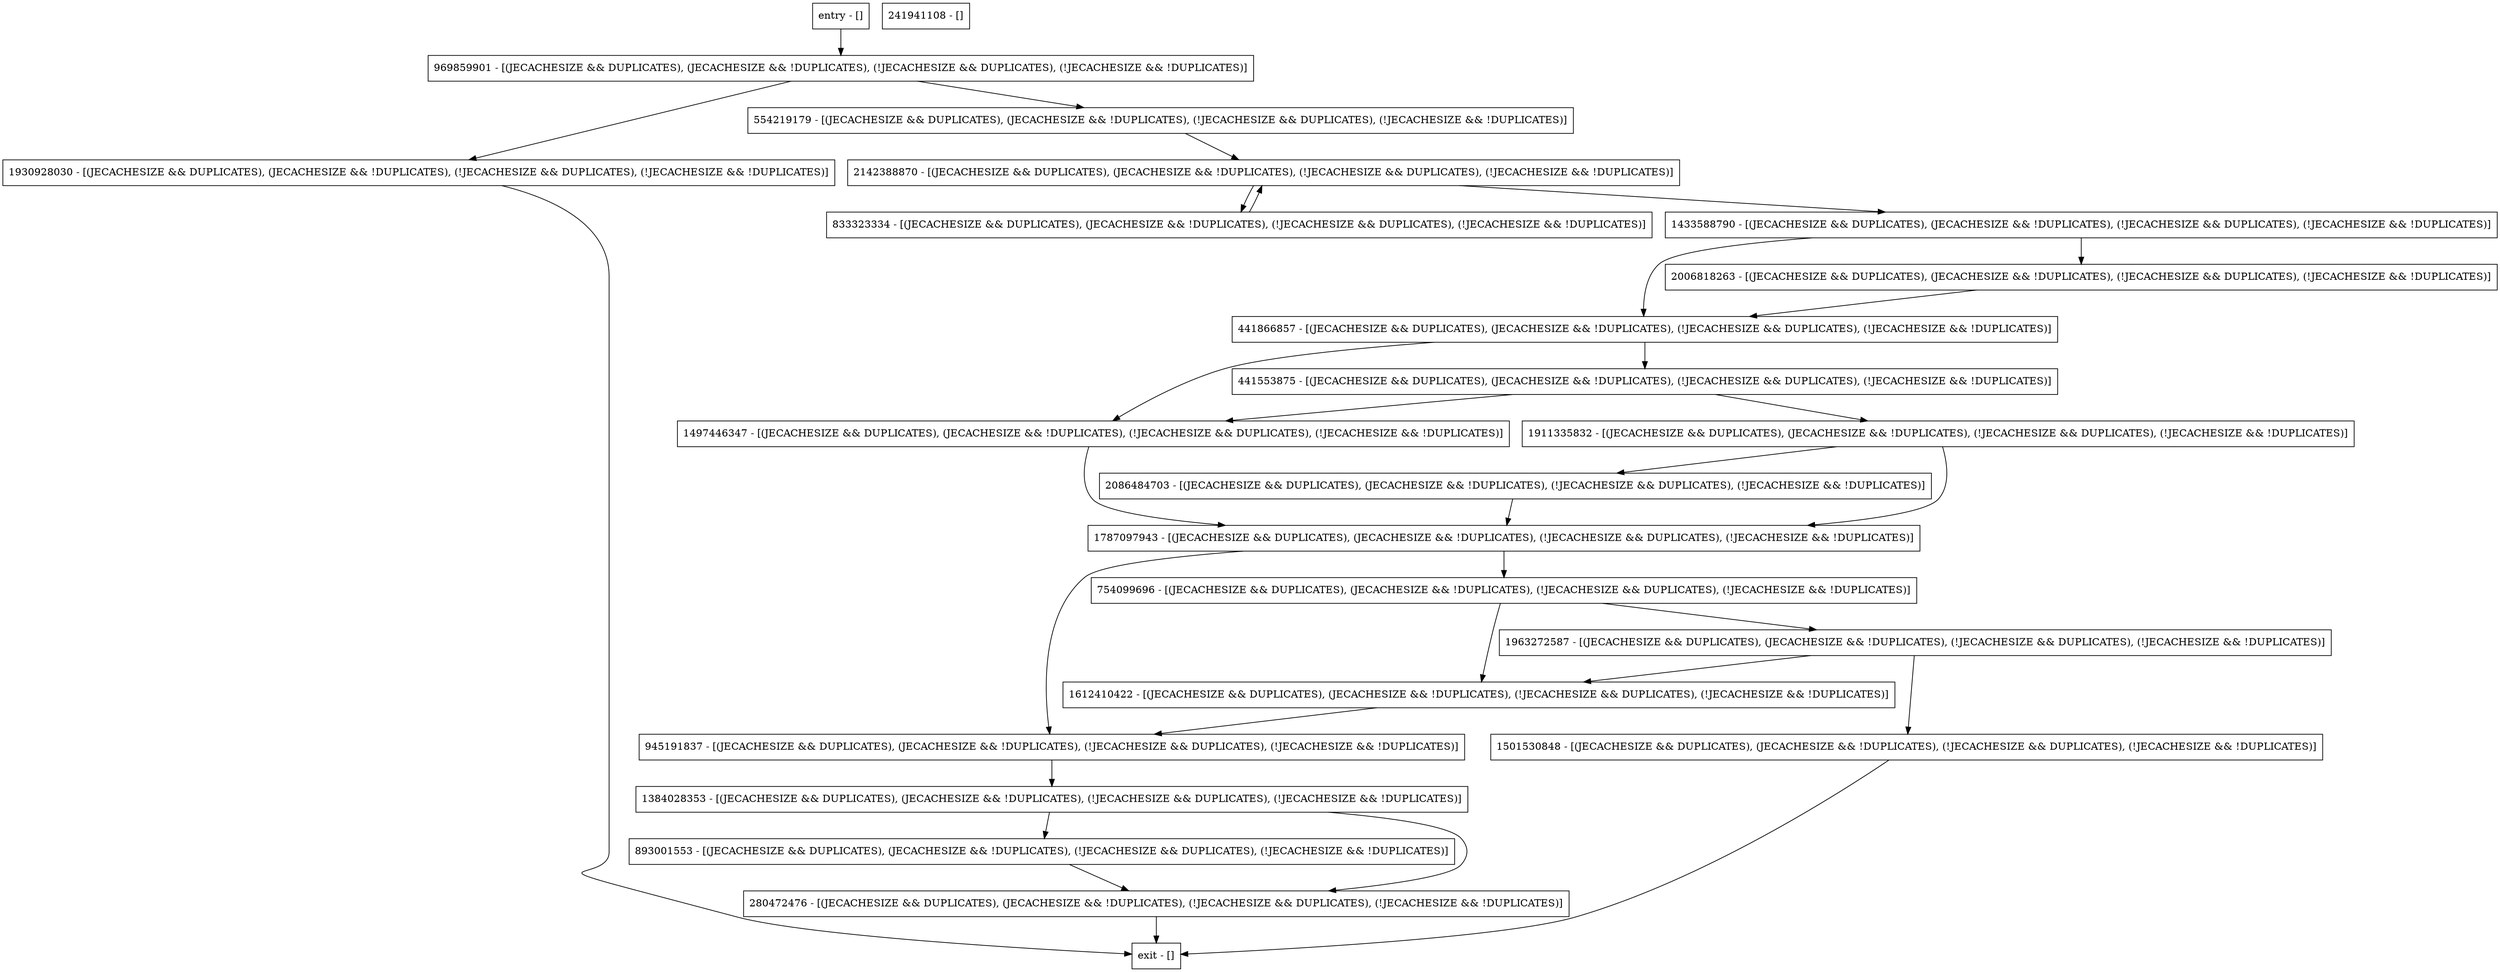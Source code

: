 digraph log {
node [shape=record];
1497446347 [label="1497446347 - [(JECACHESIZE && DUPLICATES), (JECACHESIZE && !DUPLICATES), (!JECACHESIZE && DUPLICATES), (!JECACHESIZE && !DUPLICATES)]"];
1930928030 [label="1930928030 - [(JECACHESIZE && DUPLICATES), (JECACHESIZE && !DUPLICATES), (!JECACHESIZE && DUPLICATES), (!JECACHESIZE && !DUPLICATES)]"];
1384028353 [label="1384028353 - [(JECACHESIZE && DUPLICATES), (JECACHESIZE && !DUPLICATES), (!JECACHESIZE && DUPLICATES), (!JECACHESIZE && !DUPLICATES)]"];
441866857 [label="441866857 - [(JECACHESIZE && DUPLICATES), (JECACHESIZE && !DUPLICATES), (!JECACHESIZE && DUPLICATES), (!JECACHESIZE && !DUPLICATES)]"];
893001553 [label="893001553 - [(JECACHESIZE && DUPLICATES), (JECACHESIZE && !DUPLICATES), (!JECACHESIZE && DUPLICATES), (!JECACHESIZE && !DUPLICATES)]"];
969859901 [label="969859901 - [(JECACHESIZE && DUPLICATES), (JECACHESIZE && !DUPLICATES), (!JECACHESIZE && DUPLICATES), (!JECACHESIZE && !DUPLICATES)]"];
1911335832 [label="1911335832 - [(JECACHESIZE && DUPLICATES), (JECACHESIZE && !DUPLICATES), (!JECACHESIZE && DUPLICATES), (!JECACHESIZE && !DUPLICATES)]"];
1612410422 [label="1612410422 - [(JECACHESIZE && DUPLICATES), (JECACHESIZE && !DUPLICATES), (!JECACHESIZE && DUPLICATES), (!JECACHESIZE && !DUPLICATES)]"];
945191837 [label="945191837 - [(JECACHESIZE && DUPLICATES), (JECACHESIZE && !DUPLICATES), (!JECACHESIZE && DUPLICATES), (!JECACHESIZE && !DUPLICATES)]"];
1501530848 [label="1501530848 - [(JECACHESIZE && DUPLICATES), (JECACHESIZE && !DUPLICATES), (!JECACHESIZE && DUPLICATES), (!JECACHESIZE && !DUPLICATES)]"];
241941108 [label="241941108 - []"];
554219179 [label="554219179 - [(JECACHESIZE && DUPLICATES), (JECACHESIZE && !DUPLICATES), (!JECACHESIZE && DUPLICATES), (!JECACHESIZE && !DUPLICATES)]"];
2006818263 [label="2006818263 - [(JECACHESIZE && DUPLICATES), (JECACHESIZE && !DUPLICATES), (!JECACHESIZE && DUPLICATES), (!JECACHESIZE && !DUPLICATES)]"];
754099696 [label="754099696 - [(JECACHESIZE && DUPLICATES), (JECACHESIZE && !DUPLICATES), (!JECACHESIZE && DUPLICATES), (!JECACHESIZE && !DUPLICATES)]"];
2142388870 [label="2142388870 - [(JECACHESIZE && DUPLICATES), (JECACHESIZE && !DUPLICATES), (!JECACHESIZE && DUPLICATES), (!JECACHESIZE && !DUPLICATES)]"];
833323334 [label="833323334 - [(JECACHESIZE && DUPLICATES), (JECACHESIZE && !DUPLICATES), (!JECACHESIZE && DUPLICATES), (!JECACHESIZE && !DUPLICATES)]"];
280472476 [label="280472476 - [(JECACHESIZE && DUPLICATES), (JECACHESIZE && !DUPLICATES), (!JECACHESIZE && DUPLICATES), (!JECACHESIZE && !DUPLICATES)]"];
2086484703 [label="2086484703 - [(JECACHESIZE && DUPLICATES), (JECACHESIZE && !DUPLICATES), (!JECACHESIZE && DUPLICATES), (!JECACHESIZE && !DUPLICATES)]"];
1787097943 [label="1787097943 - [(JECACHESIZE && DUPLICATES), (JECACHESIZE && !DUPLICATES), (!JECACHESIZE && DUPLICATES), (!JECACHESIZE && !DUPLICATES)]"];
entry [label="entry - []"];
exit [label="exit - []"];
1433588790 [label="1433588790 - [(JECACHESIZE && DUPLICATES), (JECACHESIZE && !DUPLICATES), (!JECACHESIZE && DUPLICATES), (!JECACHESIZE && !DUPLICATES)]"];
1963272587 [label="1963272587 - [(JECACHESIZE && DUPLICATES), (JECACHESIZE && !DUPLICATES), (!JECACHESIZE && DUPLICATES), (!JECACHESIZE && !DUPLICATES)]"];
441553875 [label="441553875 - [(JECACHESIZE && DUPLICATES), (JECACHESIZE && !DUPLICATES), (!JECACHESIZE && DUPLICATES), (!JECACHESIZE && !DUPLICATES)]"];
entry;
exit;
1497446347 -> 1787097943;
1930928030 -> exit;
1384028353 -> 893001553;
1384028353 -> 280472476;
441866857 -> 1497446347;
441866857 -> 441553875;
893001553 -> 280472476;
969859901 -> 554219179;
969859901 -> 1930928030;
1911335832 -> 2086484703;
1911335832 -> 1787097943;
1612410422 -> 945191837;
945191837 -> 1384028353;
1501530848 -> exit;
554219179 -> 2142388870;
2006818263 -> 441866857;
754099696 -> 1612410422;
754099696 -> 1963272587;
2142388870 -> 1433588790;
2142388870 -> 833323334;
833323334 -> 2142388870;
280472476 -> exit;
2086484703 -> 1787097943;
1787097943 -> 754099696;
1787097943 -> 945191837;
entry -> 969859901;
1433588790 -> 441866857;
1433588790 -> 2006818263;
1963272587 -> 1612410422;
1963272587 -> 1501530848;
441553875 -> 1497446347;
441553875 -> 1911335832;
}
